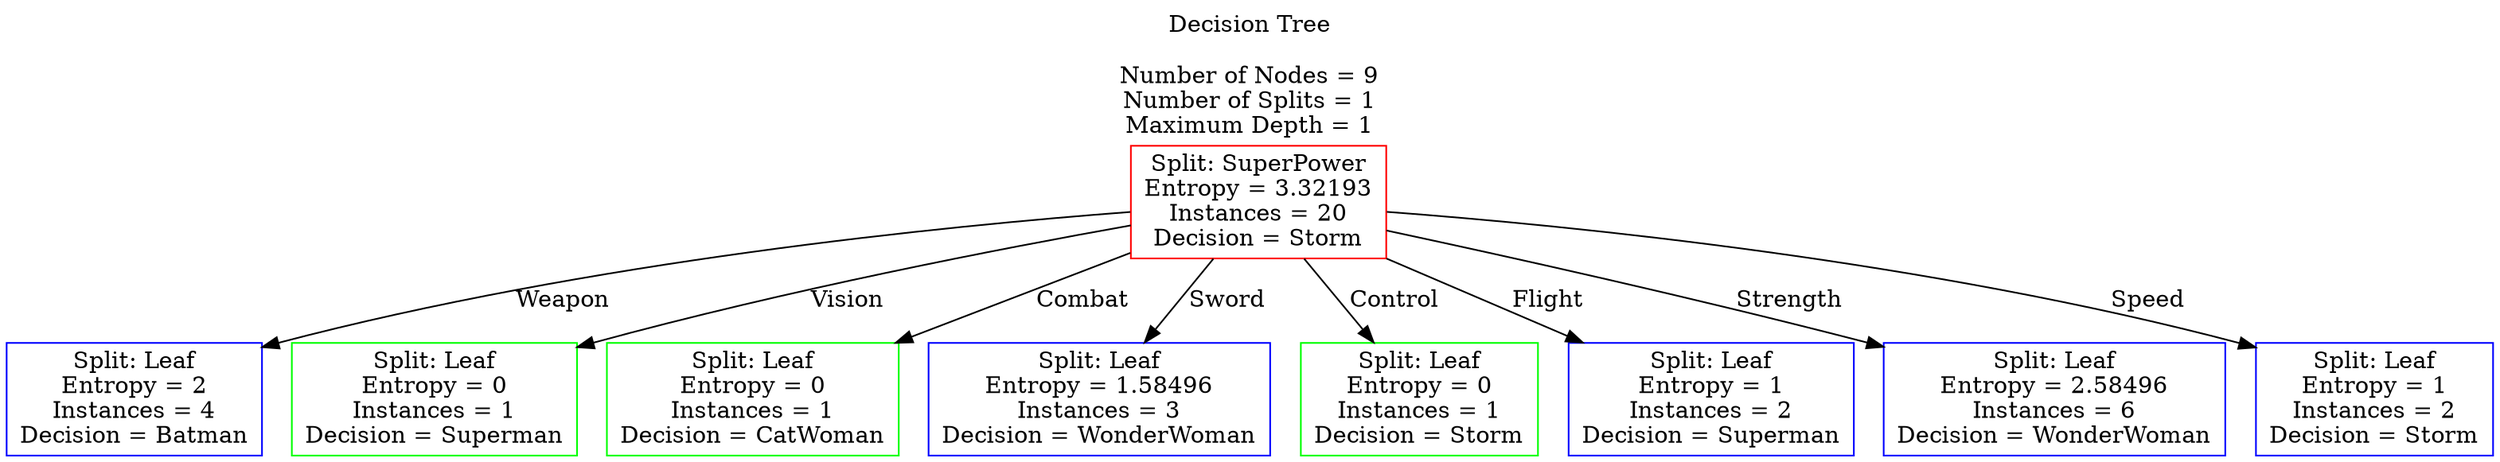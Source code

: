 digraph G
 {
graph [label="Decision Tree\n\nNumber of Nodes = 9\nNumber of Splits = 1\nMaximum Depth = 1\n", labelloc = t];
  1 [shape=box, color=red, label="Split: SuperPower\nEntropy = 3.32193\nInstances = 20\nDecision = Storm"] ;
  1 -> 18[label="Weapon"] ;
  1 -> 17[label="Vision"] ;
  1 -> 11[label="Combat"] ;
  1 -> 16[label="Sword"] ;
  1 -> 12[label="Control"] ;
  1 -> 13[label="Flight"] ;
  1 -> 15[label="Strength"] ;
  1 -> 14[label="Speed"] ;

  18 [shape=box, color=blue, label="Split: Leaf\nEntropy = 2\nInstances = 4\nDecision = Batman"] ;

  17 [shape=box, color=green, label="Split: Leaf\nEntropy = 0\nInstances = 1\nDecision = Superman"] ;

  11 [shape=box, color=green, label="Split: Leaf\nEntropy = 0\nInstances = 1\nDecision = CatWoman"] ;

  16 [shape=box, color=blue, label="Split: Leaf\nEntropy = 1.58496\nInstances = 3\nDecision = WonderWoman"] ;

  12 [shape=box, color=green, label="Split: Leaf\nEntropy = 0\nInstances = 1\nDecision = Storm"] ;

  13 [shape=box, color=blue, label="Split: Leaf\nEntropy = 1\nInstances = 2\nDecision = Superman"] ;

  15 [shape=box, color=blue, label="Split: Leaf\nEntropy = 2.58496\nInstances = 6\nDecision = WonderWoman"] ;

  14 [shape=box, color=blue, label="Split: Leaf\nEntropy = 1\nInstances = 2\nDecision = Storm"] ;

}
